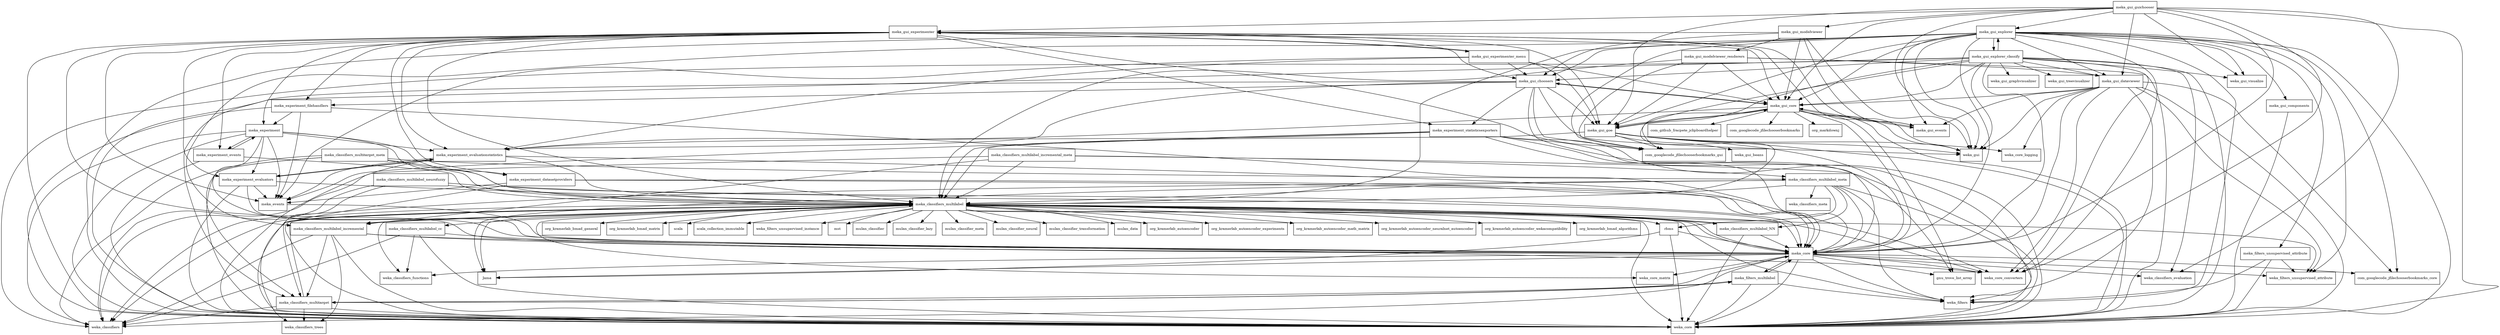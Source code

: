 digraph meka_1_9_1_package_dependencies {
  node [shape = box, fontsize=10.0];
  meka_classifiers_multilabel -> Jama;
  meka_classifiers_multilabel -> meka_classifiers_multilabel_NN;
  meka_classifiers_multilabel -> meka_classifiers_multilabel_cc;
  meka_classifiers_multilabel -> meka_classifiers_multilabel_incremental;
  meka_classifiers_multilabel -> meka_classifiers_multitarget;
  meka_classifiers_multilabel -> meka_core;
  meka_classifiers_multilabel -> mst;
  meka_classifiers_multilabel -> mulan_classifier;
  meka_classifiers_multilabel -> mulan_classifier_lazy;
  meka_classifiers_multilabel -> mulan_classifier_meta;
  meka_classifiers_multilabel -> mulan_classifier_neural;
  meka_classifiers_multilabel -> mulan_classifier_transformation;
  meka_classifiers_multilabel -> mulan_data;
  meka_classifiers_multilabel -> org_kramerlab_autoencoder;
  meka_classifiers_multilabel -> org_kramerlab_autoencoder_experiments;
  meka_classifiers_multilabel -> org_kramerlab_autoencoder_math_matrix;
  meka_classifiers_multilabel -> org_kramerlab_autoencoder_neuralnet_autoencoder;
  meka_classifiers_multilabel -> org_kramerlab_autoencoder_wekacompatibility;
  meka_classifiers_multilabel -> org_kramerlab_bmad_algorithms;
  meka_classifiers_multilabel -> org_kramerlab_bmad_general;
  meka_classifiers_multilabel -> org_kramerlab_bmad_matrix;
  meka_classifiers_multilabel -> rbms;
  meka_classifiers_multilabel -> scala;
  meka_classifiers_multilabel -> scala_collection_immutable;
  meka_classifiers_multilabel -> weka_classifiers;
  meka_classifiers_multilabel -> weka_classifiers_functions;
  meka_classifiers_multilabel -> weka_classifiers_trees;
  meka_classifiers_multilabel -> weka_core;
  meka_classifiers_multilabel -> weka_core_converters;
  meka_classifiers_multilabel -> weka_core_matrix;
  meka_classifiers_multilabel -> weka_filters;
  meka_classifiers_multilabel -> weka_filters_unsupervised_attribute;
  meka_classifiers_multilabel -> weka_filters_unsupervised_instance;
  meka_classifiers_multilabel_NN -> meka_classifiers_multilabel;
  meka_classifiers_multilabel_NN -> meka_core;
  meka_classifiers_multilabel_NN -> weka_core;
  meka_classifiers_multilabel_cc -> meka_core;
  meka_classifiers_multilabel_cc -> weka_classifiers;
  meka_classifiers_multilabel_cc -> weka_classifiers_functions;
  meka_classifiers_multilabel_cc -> weka_core;
  meka_classifiers_multilabel_incremental -> meka_classifiers_multilabel;
  meka_classifiers_multilabel_incremental -> meka_classifiers_multitarget;
  meka_classifiers_multilabel_incremental -> meka_core;
  meka_classifiers_multilabel_incremental -> weka_classifiers;
  meka_classifiers_multilabel_incremental -> weka_classifiers_trees;
  meka_classifiers_multilabel_incremental -> weka_core;
  meka_classifiers_multilabel_incremental -> weka_core_converters;
  meka_classifiers_multilabel_incremental_meta -> meka_classifiers_multilabel;
  meka_classifiers_multilabel_incremental_meta -> meka_classifiers_multilabel_incremental;
  meka_classifiers_multilabel_incremental_meta -> meka_classifiers_multilabel_meta;
  meka_classifiers_multilabel_incremental_meta -> weka_classifiers;
  meka_classifiers_multilabel_incremental_meta -> weka_core;
  meka_classifiers_multilabel_meta -> Jama;
  meka_classifiers_multilabel_meta -> meka_classifiers_multilabel;
  meka_classifiers_multilabel_meta -> meka_classifiers_multilabel_NN;
  meka_classifiers_multilabel_meta -> meka_core;
  meka_classifiers_multilabel_meta -> rbms;
  meka_classifiers_multilabel_meta -> weka_classifiers;
  meka_classifiers_multilabel_meta -> weka_classifiers_meta;
  meka_classifiers_multilabel_meta -> weka_core;
  meka_classifiers_multilabel_meta -> weka_filters;
  meka_classifiers_multilabel_neurofuzzy -> meka_classifiers_multilabel;
  meka_classifiers_multilabel_neurofuzzy -> meka_core;
  meka_classifiers_multilabel_neurofuzzy -> weka_classifiers;
  meka_classifiers_multilabel_neurofuzzy -> weka_core;
  meka_classifiers_multitarget -> meka_classifiers_multilabel;
  meka_classifiers_multitarget -> meka_core;
  meka_classifiers_multitarget -> meka_filters_multilabel;
  meka_classifiers_multitarget -> weka_classifiers;
  meka_classifiers_multitarget -> weka_classifiers_trees;
  meka_classifiers_multitarget -> weka_core;
  meka_classifiers_multitarget_meta -> meka_classifiers_multilabel;
  meka_classifiers_multitarget_meta -> meka_classifiers_multilabel_meta;
  meka_classifiers_multitarget_meta -> meka_classifiers_multitarget;
  meka_classifiers_multitarget_meta -> meka_core;
  meka_classifiers_multitarget_meta -> weka_classifiers;
  meka_classifiers_multitarget_meta -> weka_core;
  meka_core -> Jama;
  meka_core -> com_googlecode_jfilechooserbookmarks_core;
  meka_core -> gnu_trove_list_array;
  meka_core -> meka_classifiers_multilabel;
  meka_core -> meka_filters_multilabel;
  meka_core -> weka_classifiers;
  meka_core -> weka_classifiers_evaluation;
  meka_core -> weka_classifiers_functions;
  meka_core -> weka_core;
  meka_core -> weka_core_converters;
  meka_core -> weka_core_matrix;
  meka_core -> weka_filters;
  meka_core -> weka_filters_unsupervised_attribute;
  meka_events -> meka_core;
  meka_experiment -> meka_classifiers_multilabel;
  meka_experiment -> meka_core;
  meka_experiment -> meka_events;
  meka_experiment -> meka_experiment_datasetproviders;
  meka_experiment -> meka_experiment_evaluationstatistics;
  meka_experiment -> meka_experiment_evaluators;
  meka_experiment -> meka_experiment_events;
  meka_experiment -> weka_classifiers;
  meka_experiment -> weka_core;
  meka_experiment_datasetproviders -> meka_core;
  meka_experiment_datasetproviders -> meka_events;
  meka_experiment_datasetproviders -> weka_core;
  meka_experiment_datasetproviders -> weka_core_converters;
  meka_experiment_evaluationstatistics -> meka_classifiers_multilabel;
  meka_experiment_evaluationstatistics -> meka_core;
  meka_experiment_evaluationstatistics -> meka_events;
  meka_experiment_evaluationstatistics -> meka_experiment_evaluators;
  meka_experiment_evaluationstatistics -> weka_core;
  meka_experiment_evaluators -> meka_classifiers_multilabel;
  meka_experiment_evaluators -> meka_core;
  meka_experiment_evaluators -> meka_events;
  meka_experiment_evaluators -> meka_experiment_evaluationstatistics;
  meka_experiment_evaluators -> weka_core;
  meka_experiment_events -> meka_classifiers_multilabel;
  meka_experiment_events -> meka_experiment;
  meka_experiment_events -> weka_core;
  meka_experiment_filehandlers -> meka_core;
  meka_experiment_filehandlers -> meka_events;
  meka_experiment_filehandlers -> meka_experiment;
  meka_experiment_filehandlers -> weka_core;
  meka_experiment_statisticsexporters -> gnu_trove_list_array;
  meka_experiment_statisticsexporters -> meka_classifiers_multilabel;
  meka_experiment_statisticsexporters -> meka_core;
  meka_experiment_statisticsexporters -> meka_events;
  meka_experiment_statisticsexporters -> meka_experiment_evaluationstatistics;
  meka_experiment_statisticsexporters -> weka_core;
  meka_experiment_statisticsexporters -> weka_filters;
  meka_filters_multilabel -> meka_classifiers_multitarget;
  meka_filters_multilabel -> meka_core;
  meka_filters_multilabel -> weka_core;
  meka_filters_multilabel -> weka_filters;
  meka_filters_unsupervised_attribute -> weka_core;
  meka_filters_unsupervised_attribute -> weka_filters;
  meka_filters_unsupervised_attribute -> weka_filters_unsupervised_attribute;
  meka_gui_choosers -> com_googlecode_jfilechooserbookmarks_gui;
  meka_gui_choosers -> meka_core;
  meka_gui_choosers -> meka_experiment_evaluationstatistics;
  meka_gui_choosers -> meka_experiment_filehandlers;
  meka_gui_choosers -> meka_experiment_statisticsexporters;
  meka_gui_choosers -> meka_gui_core;
  meka_gui_choosers -> meka_gui_goe;
  meka_gui_choosers -> weka_core;
  meka_gui_choosers -> weka_gui;
  meka_gui_components -> weka_core;
  meka_gui_core -> com_github_fracpete_jclipboardhelper;
  meka_gui_core -> com_googlecode_jfilechooserbookmarks;
  meka_gui_core -> com_googlecode_jfilechooserbookmarks_gui;
  meka_gui_core -> gnu_trove_list_array;
  meka_gui_core -> meka_core;
  meka_gui_core -> meka_experiment_evaluationstatistics;
  meka_gui_core -> meka_gui_choosers;
  meka_gui_core -> meka_gui_events;
  meka_gui_core -> meka_gui_goe;
  meka_gui_core -> org_markdownj;
  meka_gui_core -> weka_core;
  meka_gui_core -> weka_gui;
  meka_gui_dataviewer -> com_googlecode_jfilechooserbookmarks_core;
  meka_gui_dataviewer -> meka_core;
  meka_gui_dataviewer -> meka_gui_core;
  meka_gui_dataviewer -> meka_gui_events;
  meka_gui_dataviewer -> weka_core;
  meka_gui_dataviewer -> weka_core_converters;
  meka_gui_dataviewer -> weka_core_logging;
  meka_gui_dataviewer -> weka_filters;
  meka_gui_dataviewer -> weka_filters_unsupervised_attribute;
  meka_gui_dataviewer -> weka_gui;
  meka_gui_events -> meka_gui_core;
  meka_gui_experimenter -> com_googlecode_jfilechooserbookmarks_gui;
  meka_gui_experimenter -> meka_classifiers_multilabel;
  meka_gui_experimenter -> meka_core;
  meka_gui_experimenter -> meka_events;
  meka_gui_experimenter -> meka_experiment;
  meka_gui_experimenter -> meka_experiment_datasetproviders;
  meka_gui_experimenter -> meka_experiment_evaluationstatistics;
  meka_gui_experimenter -> meka_experiment_evaluators;
  meka_gui_experimenter -> meka_experiment_events;
  meka_gui_experimenter -> meka_experiment_filehandlers;
  meka_gui_experimenter -> meka_experiment_statisticsexporters;
  meka_gui_experimenter -> meka_gui_choosers;
  meka_gui_experimenter -> meka_gui_core;
  meka_gui_experimenter -> meka_gui_events;
  meka_gui_experimenter -> meka_gui_experimenter_menu;
  meka_gui_experimenter -> meka_gui_goe;
  meka_gui_experimenter -> weka_core;
  meka_gui_experimenter -> weka_gui;
  meka_gui_experimenter_menu -> meka_events;
  meka_gui_experimenter_menu -> meka_experiment_evaluationstatistics;
  meka_gui_experimenter_menu -> meka_gui_choosers;
  meka_gui_experimenter_menu -> meka_gui_core;
  meka_gui_experimenter_menu -> meka_gui_experimenter;
  meka_gui_experimenter_menu -> meka_gui_goe;
  meka_gui_explorer -> com_googlecode_jfilechooserbookmarks_core;
  meka_gui_explorer -> com_googlecode_jfilechooserbookmarks_gui;
  meka_gui_explorer -> meka_classifiers_multilabel;
  meka_gui_explorer -> meka_classifiers_multilabel_incremental;
  meka_gui_explorer -> meka_core;
  meka_gui_explorer -> meka_filters_unsupervised_attribute;
  meka_gui_explorer -> meka_gui_choosers;
  meka_gui_explorer -> meka_gui_components;
  meka_gui_explorer -> meka_gui_core;
  meka_gui_explorer -> meka_gui_dataviewer;
  meka_gui_explorer -> meka_gui_events;
  meka_gui_explorer -> meka_gui_explorer_classify;
  meka_gui_explorer -> meka_gui_goe;
  meka_gui_explorer -> weka_core;
  meka_gui_explorer -> weka_core_converters;
  meka_gui_explorer -> weka_filters;
  meka_gui_explorer -> weka_filters_unsupervised_attribute;
  meka_gui_explorer -> weka_gui;
  meka_gui_explorer -> weka_gui_visualize;
  meka_gui_explorer_classify -> meka_classifiers_multilabel;
  meka_gui_explorer_classify -> meka_classifiers_multitarget;
  meka_gui_explorer_classify -> meka_core;
  meka_gui_explorer_classify -> meka_gui_choosers;
  meka_gui_explorer_classify -> meka_gui_core;
  meka_gui_explorer_classify -> meka_gui_dataviewer;
  meka_gui_explorer_classify -> meka_gui_explorer;
  meka_gui_explorer_classify -> meka_gui_goe;
  meka_gui_explorer_classify -> weka_classifiers;
  meka_gui_explorer_classify -> weka_classifiers_evaluation;
  meka_gui_explorer_classify -> weka_core;
  meka_gui_explorer_classify -> weka_core_converters;
  meka_gui_explorer_classify -> weka_gui;
  meka_gui_explorer_classify -> weka_gui_graphvisualizer;
  meka_gui_explorer_classify -> weka_gui_treevisualizer;
  meka_gui_explorer_classify -> weka_gui_visualize;
  meka_gui_goe -> com_googlecode_jfilechooserbookmarks_gui;
  meka_gui_goe -> meka_classifiers_multilabel;
  meka_gui_goe -> meka_core;
  meka_gui_goe -> meka_gui_core;
  meka_gui_goe -> weka_core;
  meka_gui_goe -> weka_core_logging;
  meka_gui_goe -> weka_gui;
  meka_gui_goe -> weka_gui_beans;
  meka_gui_guichooser -> meka_core;
  meka_gui_guichooser -> meka_gui_core;
  meka_gui_guichooser -> meka_gui_dataviewer;
  meka_gui_guichooser -> meka_gui_experimenter;
  meka_gui_guichooser -> meka_gui_explorer;
  meka_gui_guichooser -> meka_gui_goe;
  meka_gui_guichooser -> meka_gui_modelviewer;
  meka_gui_guichooser -> weka_classifiers_evaluation;
  meka_gui_guichooser -> weka_core;
  meka_gui_guichooser -> weka_core_converters;
  meka_gui_guichooser -> weka_gui;
  meka_gui_guichooser -> weka_gui_visualize;
  meka_gui_modelviewer -> meka_gui_choosers;
  meka_gui_modelviewer -> meka_gui_core;
  meka_gui_modelviewer -> meka_gui_events;
  meka_gui_modelviewer -> meka_gui_modelviewer_renderers;
  meka_gui_modelviewer -> weka_core;
  meka_gui_modelviewer -> weka_gui;
  meka_gui_modelviewer_renderers -> com_googlecode_jfilechooserbookmarks_gui;
  meka_gui_modelviewer_renderers -> meka_classifiers_multilabel;
  meka_gui_modelviewer_renderers -> meka_gui_core;
  meka_gui_modelviewer_renderers -> meka_gui_dataviewer;
  meka_gui_modelviewer_renderers -> meka_gui_goe;
  meka_gui_modelviewer_renderers -> weka_core;
  rbms -> Jama;
  rbms -> meka_core;
  rbms -> weka_core;
}

